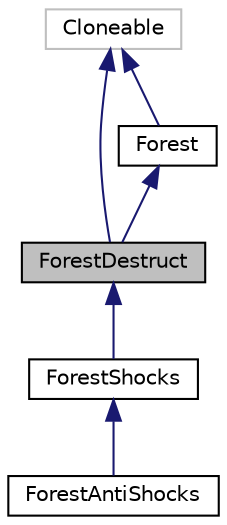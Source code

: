 digraph "ForestDestruct"
{
 // INTERACTIVE_SVG=YES
  bgcolor="transparent";
  edge [fontname="Helvetica",fontsize="10",labelfontname="Helvetica",labelfontsize="10"];
  node [fontname="Helvetica",fontsize="10",shape=record];
  Node0 [label="ForestDestruct",height=0.2,width=0.4,color="black", fillcolor="grey75", style="filled", fontcolor="black"];
  Node1 -> Node0 [dir="back",color="midnightblue",fontsize="10",style="solid",fontname="Helvetica"];
  Node1 [label="Forest",height=0.2,width=0.4,color="black",URL="$d8/d06/classumontreal_1_1ssj_1_1networks_1_1Forest.html",tooltip="This class implements forest and trees. "];
  Node2 -> Node1 [dir="back",color="midnightblue",fontsize="10",style="solid",fontname="Helvetica"];
  Node2 [label="Cloneable",height=0.2,width=0.4,color="grey75"];
  Node2 -> Node0 [dir="back",color="midnightblue",fontsize="10",style="solid",fontname="Helvetica"];
  Node0 -> Node3 [dir="back",color="midnightblue",fontsize="10",style="solid",fontname="Helvetica"];
  Node3 [label="ForestShocks",height=0.2,width=0.4,color="black",URL="$d3/d3a/classumontreal_1_1ssj_1_1networks_1_1ForestShocks.html",tooltip="Implements forest for the destructive schema with shocks. "];
  Node3 -> Node4 [dir="back",color="midnightblue",fontsize="10",style="solid",fontname="Helvetica"];
  Node4 [label="ForestAntiShocks",height=0.2,width=0.4,color="black",URL="$d0/dd7/classumontreal_1_1ssj_1_1networks_1_1ForestAntiShocks.html",tooltip="Implements forest for the schema with anti shocks. "];
}
